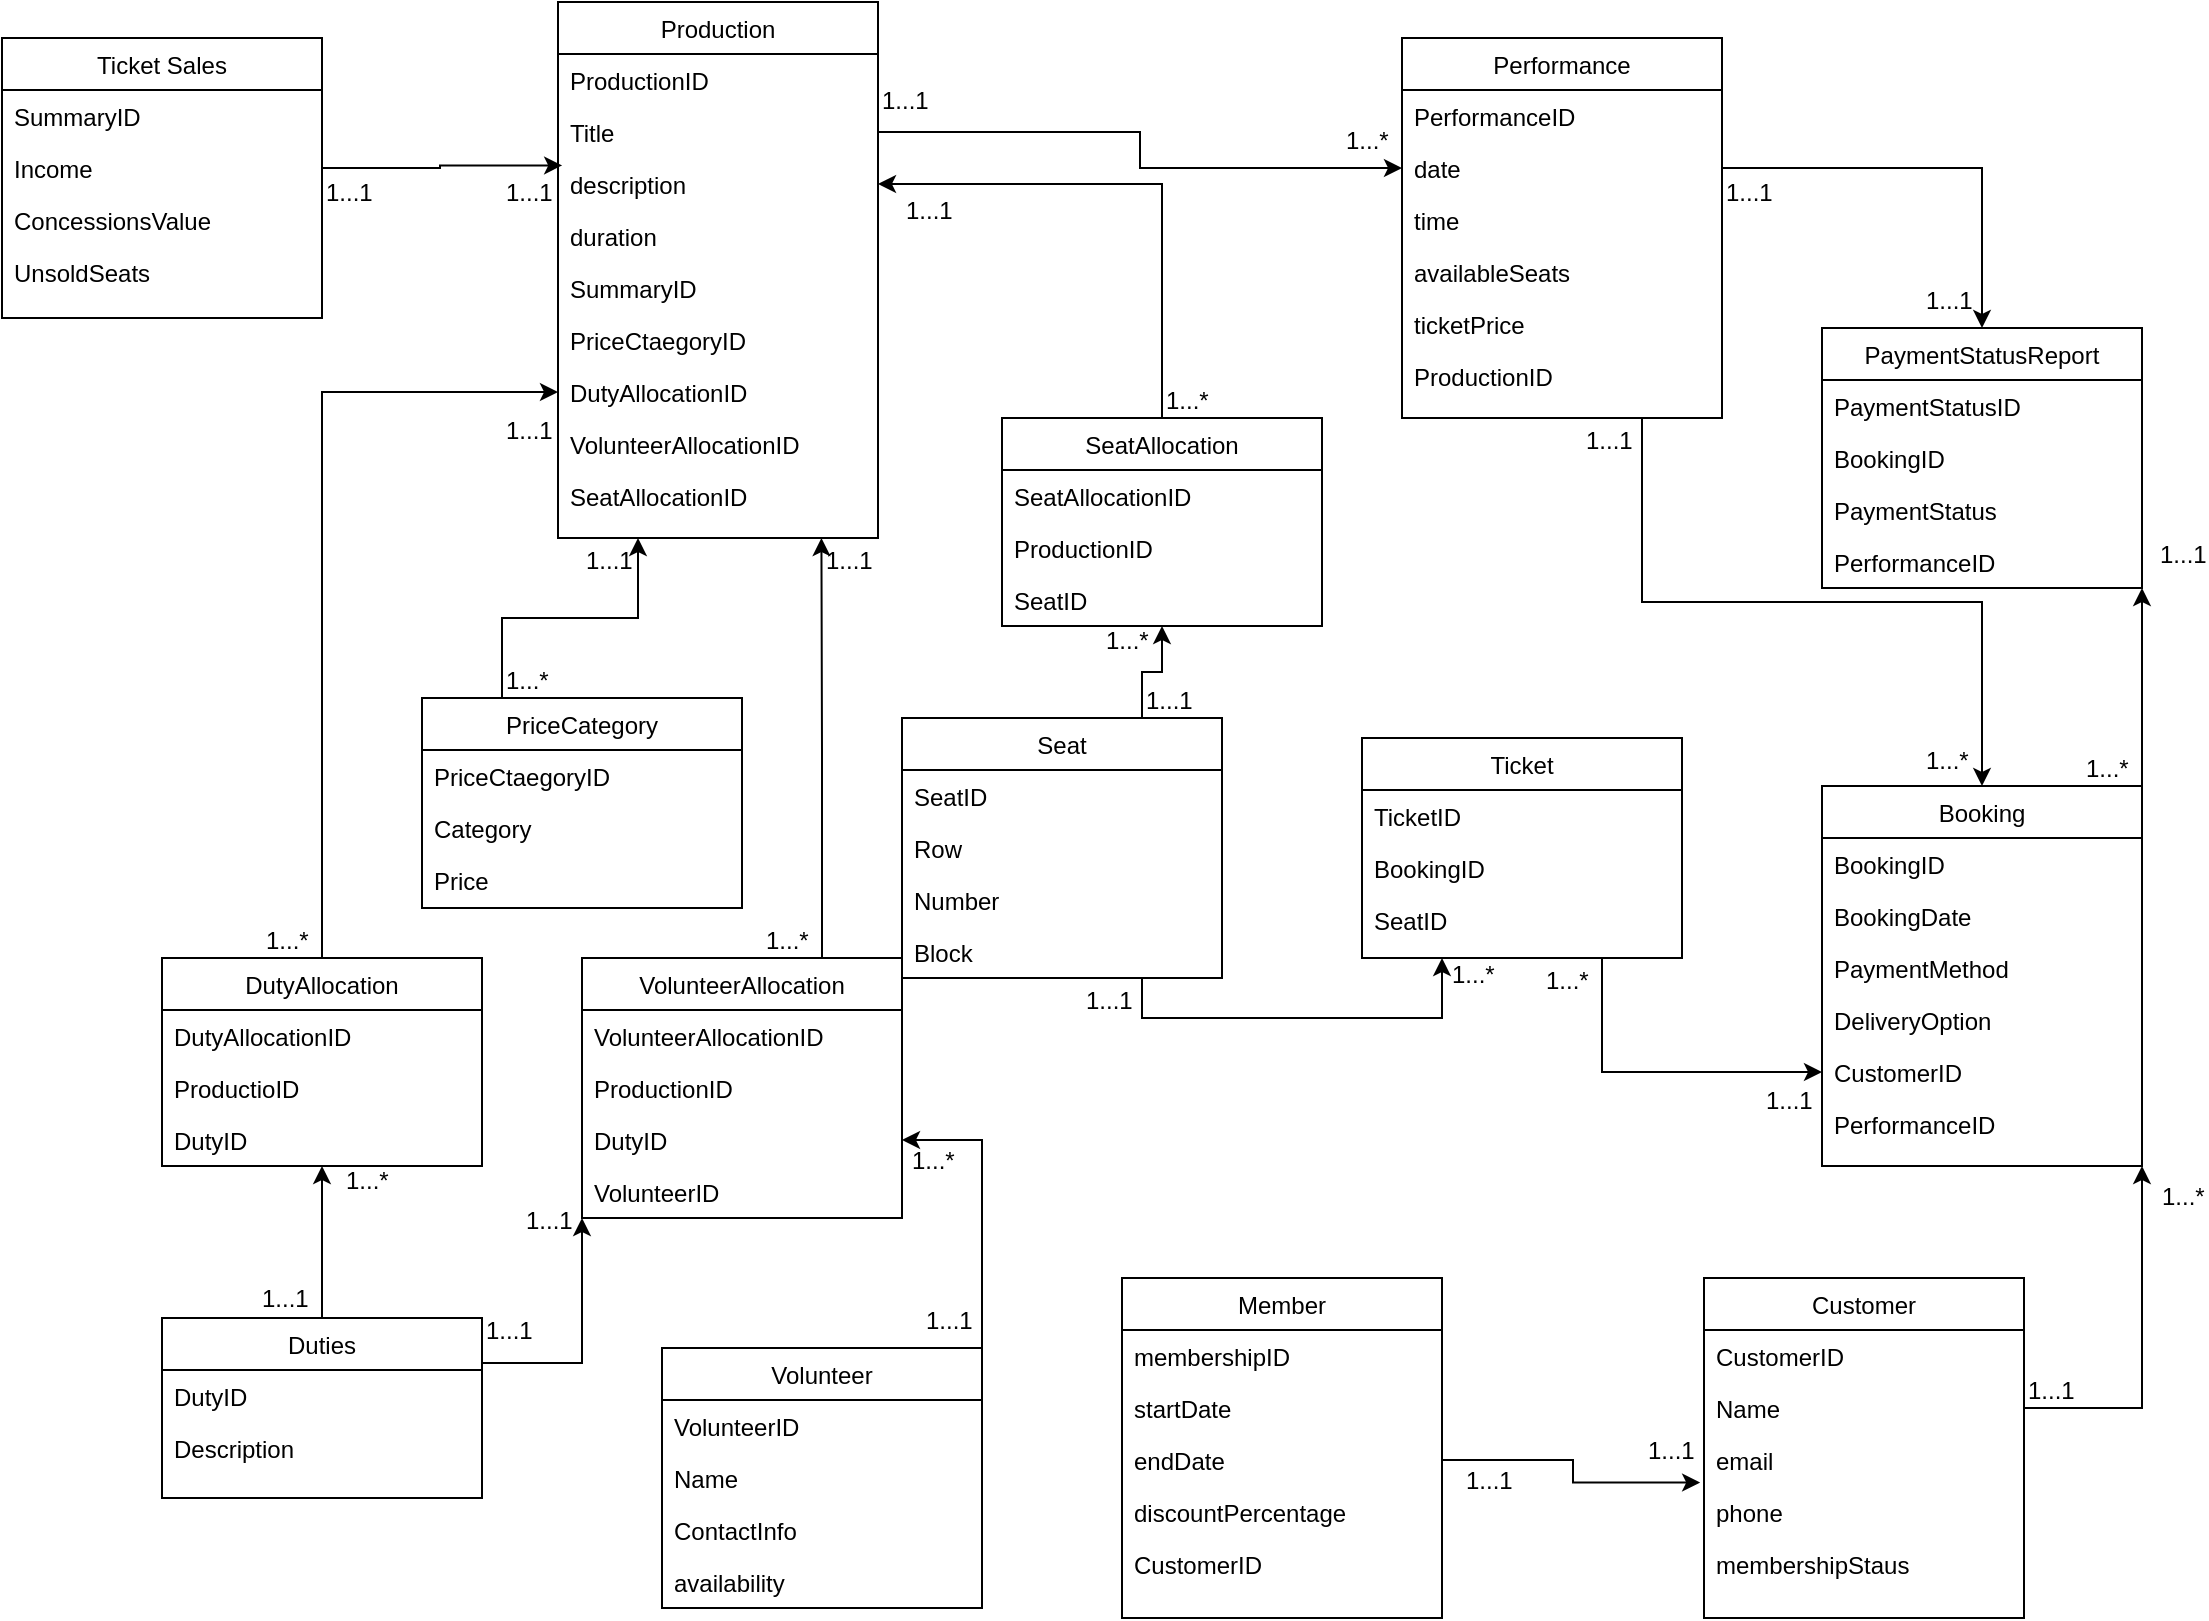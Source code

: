 <mxfile version="24.8.3">
  <diagram id="C5RBs43oDa-KdzZeNtuy" name="Page-1">
    <mxGraphModel dx="2003" dy="741" grid="1" gridSize="10" guides="1" tooltips="1" connect="1" arrows="1" fold="1" page="1" pageScale="1" pageWidth="827" pageHeight="1169" math="0" shadow="0">
      <root>
        <mxCell id="WIyWlLk6GJQsqaUBKTNV-0" />
        <mxCell id="WIyWlLk6GJQsqaUBKTNV-1" parent="WIyWlLk6GJQsqaUBKTNV-0" />
        <mxCell id="FNTynwL7D7JjEhf0KSwz-116" style="edgeStyle=orthogonalEdgeStyle;rounded=0;orthogonalLoop=1;jettySize=auto;html=1;exitX=0.75;exitY=0;exitDx=0;exitDy=0;entryX=0.5;entryY=1;entryDx=0;entryDy=0;" edge="1" parent="WIyWlLk6GJQsqaUBKTNV-1" source="znNQXt6oiHb2Llr82gNU-51" target="FNTynwL7D7JjEhf0KSwz-111">
          <mxGeometry relative="1" as="geometry" />
        </mxCell>
        <mxCell id="FNTynwL7D7JjEhf0KSwz-154" style="edgeStyle=orthogonalEdgeStyle;rounded=0;orthogonalLoop=1;jettySize=auto;html=1;exitX=0.75;exitY=1;exitDx=0;exitDy=0;entryX=0.25;entryY=1;entryDx=0;entryDy=0;" edge="1" parent="WIyWlLk6GJQsqaUBKTNV-1" source="znNQXt6oiHb2Llr82gNU-51" target="FNTynwL7D7JjEhf0KSwz-56">
          <mxGeometry relative="1" as="geometry" />
        </mxCell>
        <mxCell id="znNQXt6oiHb2Llr82gNU-51" value="Seat" style="swimlane;fontStyle=0;align=center;verticalAlign=top;childLayout=stackLayout;horizontal=1;startSize=26;horizontalStack=0;resizeParent=1;resizeLast=0;collapsible=1;marginBottom=0;rounded=0;shadow=0;strokeWidth=1;" parent="WIyWlLk6GJQsqaUBKTNV-1" vertex="1">
          <mxGeometry x="680" y="420" width="160" height="130" as="geometry">
            <mxRectangle x="130" y="380" width="160" height="26" as="alternateBounds" />
          </mxGeometry>
        </mxCell>
        <mxCell id="znNQXt6oiHb2Llr82gNU-52" value="SeatID" style="text;align=left;verticalAlign=top;spacingLeft=4;spacingRight=4;overflow=hidden;rotatable=0;points=[[0,0.5],[1,0.5]];portConstraint=eastwest;" parent="znNQXt6oiHb2Llr82gNU-51" vertex="1">
          <mxGeometry y="26" width="160" height="26" as="geometry" />
        </mxCell>
        <mxCell id="znNQXt6oiHb2Llr82gNU-53" value="Row" style="text;align=left;verticalAlign=top;spacingLeft=4;spacingRight=4;overflow=hidden;rotatable=0;points=[[0,0.5],[1,0.5]];portConstraint=eastwest;rounded=0;shadow=0;html=0;" parent="znNQXt6oiHb2Llr82gNU-51" vertex="1">
          <mxGeometry y="52" width="160" height="26" as="geometry" />
        </mxCell>
        <mxCell id="znNQXt6oiHb2Llr82gNU-54" value="Number" style="text;align=left;verticalAlign=top;spacingLeft=4;spacingRight=4;overflow=hidden;rotatable=0;points=[[0,0.5],[1,0.5]];portConstraint=eastwest;rounded=0;shadow=0;html=0;" parent="znNQXt6oiHb2Llr82gNU-51" vertex="1">
          <mxGeometry y="78" width="160" height="26" as="geometry" />
        </mxCell>
        <mxCell id="FNTynwL7D7JjEhf0KSwz-165" value="Block" style="text;align=left;verticalAlign=top;spacingLeft=4;spacingRight=4;overflow=hidden;rotatable=0;points=[[0,0.5],[1,0.5]];portConstraint=eastwest;rounded=0;shadow=0;html=0;" vertex="1" parent="znNQXt6oiHb2Llr82gNU-51">
          <mxGeometry y="104" width="160" height="26" as="geometry" />
        </mxCell>
        <mxCell id="FNTynwL7D7JjEhf0KSwz-127" style="edgeStyle=orthogonalEdgeStyle;rounded=0;orthogonalLoop=1;jettySize=auto;html=1;exitX=1;exitY=0;exitDx=0;exitDy=0;entryX=1;entryY=0.5;entryDx=0;entryDy=0;" edge="1" parent="WIyWlLk6GJQsqaUBKTNV-1" source="zkfFHV4jXpPFQw0GAbJ--6" target="FNTynwL7D7JjEhf0KSwz-31">
          <mxGeometry relative="1" as="geometry" />
        </mxCell>
        <mxCell id="zkfFHV4jXpPFQw0GAbJ--6" value="Volunteer" style="swimlane;fontStyle=0;align=center;verticalAlign=top;childLayout=stackLayout;horizontal=1;startSize=26;horizontalStack=0;resizeParent=1;resizeLast=0;collapsible=1;marginBottom=0;rounded=0;shadow=0;strokeWidth=1;" parent="WIyWlLk6GJQsqaUBKTNV-1" vertex="1">
          <mxGeometry x="560" y="735" width="160" height="130" as="geometry">
            <mxRectangle x="130" y="380" width="160" height="26" as="alternateBounds" />
          </mxGeometry>
        </mxCell>
        <mxCell id="zkfFHV4jXpPFQw0GAbJ--7" value="VolunteerID" style="text;align=left;verticalAlign=top;spacingLeft=4;spacingRight=4;overflow=hidden;rotatable=0;points=[[0,0.5],[1,0.5]];portConstraint=eastwest;" parent="zkfFHV4jXpPFQw0GAbJ--6" vertex="1">
          <mxGeometry y="26" width="160" height="26" as="geometry" />
        </mxCell>
        <mxCell id="zkfFHV4jXpPFQw0GAbJ--8" value="Name" style="text;align=left;verticalAlign=top;spacingLeft=4;spacingRight=4;overflow=hidden;rotatable=0;points=[[0,0.5],[1,0.5]];portConstraint=eastwest;rounded=0;shadow=0;html=0;" parent="zkfFHV4jXpPFQw0GAbJ--6" vertex="1">
          <mxGeometry y="52" width="160" height="26" as="geometry" />
        </mxCell>
        <mxCell id="znNQXt6oiHb2Llr82gNU-16" value="ContactInfo" style="text;align=left;verticalAlign=top;spacingLeft=4;spacingRight=4;overflow=hidden;rotatable=0;points=[[0,0.5],[1,0.5]];portConstraint=eastwest;rounded=0;shadow=0;html=0;" parent="zkfFHV4jXpPFQw0GAbJ--6" vertex="1">
          <mxGeometry y="78" width="160" height="26" as="geometry" />
        </mxCell>
        <mxCell id="znNQXt6oiHb2Llr82gNU-17" value="availability" style="text;align=left;verticalAlign=top;spacingLeft=4;spacingRight=4;overflow=hidden;rotatable=0;points=[[0,0.5],[1,0.5]];portConstraint=eastwest;rounded=0;shadow=0;html=0;" parent="zkfFHV4jXpPFQw0GAbJ--6" vertex="1">
          <mxGeometry y="104" width="160" height="26" as="geometry" />
        </mxCell>
        <mxCell id="FNTynwL7D7JjEhf0KSwz-151" style="edgeStyle=orthogonalEdgeStyle;rounded=0;orthogonalLoop=1;jettySize=auto;html=1;exitX=1;exitY=0;exitDx=0;exitDy=0;entryX=1;entryY=1;entryDx=0;entryDy=0;" edge="1" parent="WIyWlLk6GJQsqaUBKTNV-1" source="zkfFHV4jXpPFQw0GAbJ--13" target="FNTynwL7D7JjEhf0KSwz-131">
          <mxGeometry relative="1" as="geometry" />
        </mxCell>
        <mxCell id="zkfFHV4jXpPFQw0GAbJ--13" value="Booking" style="swimlane;fontStyle=0;align=center;verticalAlign=top;childLayout=stackLayout;horizontal=1;startSize=26;horizontalStack=0;resizeParent=1;resizeLast=0;collapsible=1;marginBottom=0;rounded=0;shadow=0;strokeWidth=1;" parent="WIyWlLk6GJQsqaUBKTNV-1" vertex="1">
          <mxGeometry x="1140" y="454" width="160" height="190" as="geometry">
            <mxRectangle x="340" y="380" width="170" height="26" as="alternateBounds" />
          </mxGeometry>
        </mxCell>
        <mxCell id="zkfFHV4jXpPFQw0GAbJ--14" value="BookingID" style="text;align=left;verticalAlign=top;spacingLeft=4;spacingRight=4;overflow=hidden;rotatable=0;points=[[0,0.5],[1,0.5]];portConstraint=eastwest;" parent="zkfFHV4jXpPFQw0GAbJ--13" vertex="1">
          <mxGeometry y="26" width="160" height="26" as="geometry" />
        </mxCell>
        <mxCell id="znNQXt6oiHb2Llr82gNU-12" value="BookingDate" style="text;align=left;verticalAlign=top;spacingLeft=4;spacingRight=4;overflow=hidden;rotatable=0;points=[[0,0.5],[1,0.5]];portConstraint=eastwest;" parent="zkfFHV4jXpPFQw0GAbJ--13" vertex="1">
          <mxGeometry y="52" width="160" height="26" as="geometry" />
        </mxCell>
        <mxCell id="znNQXt6oiHb2Llr82gNU-14" value="PaymentMethod" style="text;align=left;verticalAlign=top;spacingLeft=4;spacingRight=4;overflow=hidden;rotatable=0;points=[[0,0.5],[1,0.5]];portConstraint=eastwest;" parent="zkfFHV4jXpPFQw0GAbJ--13" vertex="1">
          <mxGeometry y="78" width="160" height="26" as="geometry" />
        </mxCell>
        <mxCell id="znNQXt6oiHb2Llr82gNU-15" value="DeliveryOption" style="text;align=left;verticalAlign=top;spacingLeft=4;spacingRight=4;overflow=hidden;rotatable=0;points=[[0,0.5],[1,0.5]];portConstraint=eastwest;" parent="zkfFHV4jXpPFQw0GAbJ--13" vertex="1">
          <mxGeometry y="104" width="160" height="26" as="geometry" />
        </mxCell>
        <mxCell id="FNTynwL7D7JjEhf0KSwz-19" value="CustomerID" style="text;align=left;verticalAlign=top;spacingLeft=4;spacingRight=4;overflow=hidden;rotatable=0;points=[[0,0.5],[1,0.5]];portConstraint=eastwest;" vertex="1" parent="zkfFHV4jXpPFQw0GAbJ--13">
          <mxGeometry y="130" width="160" height="26" as="geometry" />
        </mxCell>
        <mxCell id="FNTynwL7D7JjEhf0KSwz-22" value="PerformanceID" style="text;align=left;verticalAlign=top;spacingLeft=4;spacingRight=4;overflow=hidden;rotatable=0;points=[[0,0.5],[1,0.5]];portConstraint=eastwest;" vertex="1" parent="zkfFHV4jXpPFQw0GAbJ--13">
          <mxGeometry y="156" width="160" height="26" as="geometry" />
        </mxCell>
        <mxCell id="zkfFHV4jXpPFQw0GAbJ--17" value="Production" style="swimlane;fontStyle=0;align=center;verticalAlign=top;childLayout=stackLayout;horizontal=1;startSize=26;horizontalStack=0;resizeParent=1;resizeLast=0;collapsible=1;marginBottom=0;rounded=0;shadow=0;strokeWidth=1;" parent="WIyWlLk6GJQsqaUBKTNV-1" vertex="1">
          <mxGeometry x="508" y="62" width="160" height="268" as="geometry">
            <mxRectangle x="550" y="140" width="160" height="26" as="alternateBounds" />
          </mxGeometry>
        </mxCell>
        <mxCell id="zkfFHV4jXpPFQw0GAbJ--18" value="ProductionID" style="text;align=left;verticalAlign=top;spacingLeft=4;spacingRight=4;overflow=hidden;rotatable=0;points=[[0,0.5],[1,0.5]];portConstraint=eastwest;" parent="zkfFHV4jXpPFQw0GAbJ--17" vertex="1">
          <mxGeometry y="26" width="160" height="26" as="geometry" />
        </mxCell>
        <mxCell id="zkfFHV4jXpPFQw0GAbJ--19" value="Title" style="text;align=left;verticalAlign=top;spacingLeft=4;spacingRight=4;overflow=hidden;rotatable=0;points=[[0,0.5],[1,0.5]];portConstraint=eastwest;rounded=0;shadow=0;html=0;" parent="zkfFHV4jXpPFQw0GAbJ--17" vertex="1">
          <mxGeometry y="52" width="160" height="26" as="geometry" />
        </mxCell>
        <mxCell id="zkfFHV4jXpPFQw0GAbJ--21" value="description" style="text;align=left;verticalAlign=top;spacingLeft=4;spacingRight=4;overflow=hidden;rotatable=0;points=[[0,0.5],[1,0.5]];portConstraint=eastwest;rounded=0;shadow=0;html=0;" parent="zkfFHV4jXpPFQw0GAbJ--17" vertex="1">
          <mxGeometry y="78" width="160" height="26" as="geometry" />
        </mxCell>
        <mxCell id="zkfFHV4jXpPFQw0GAbJ--22" value="duration" style="text;align=left;verticalAlign=top;spacingLeft=4;spacingRight=4;overflow=hidden;rotatable=0;points=[[0,0.5],[1,0.5]];portConstraint=eastwest;rounded=0;shadow=0;html=0;" parent="zkfFHV4jXpPFQw0GAbJ--17" vertex="1">
          <mxGeometry y="104" width="160" height="26" as="geometry" />
        </mxCell>
        <mxCell id="FNTynwL7D7JjEhf0KSwz-24" value="SummaryID" style="text;align=left;verticalAlign=top;spacingLeft=4;spacingRight=4;overflow=hidden;rotatable=0;points=[[0,0.5],[1,0.5]];portConstraint=eastwest;rounded=0;shadow=0;html=0;" vertex="1" parent="zkfFHV4jXpPFQw0GAbJ--17">
          <mxGeometry y="130" width="160" height="26" as="geometry" />
        </mxCell>
        <mxCell id="FNTynwL7D7JjEhf0KSwz-86" value="PriceCtaegoryID" style="text;align=left;verticalAlign=top;spacingLeft=4;spacingRight=4;overflow=hidden;rotatable=0;points=[[0,0.5],[1,0.5]];portConstraint=eastwest;rounded=0;shadow=0;html=0;" vertex="1" parent="zkfFHV4jXpPFQw0GAbJ--17">
          <mxGeometry y="156" width="160" height="26" as="geometry" />
        </mxCell>
        <mxCell id="FNTynwL7D7JjEhf0KSwz-122" value="DutyAllocationID" style="text;align=left;verticalAlign=top;spacingLeft=4;spacingRight=4;overflow=hidden;rotatable=0;points=[[0,0.5],[1,0.5]];portConstraint=eastwest;rounded=0;shadow=0;html=0;" vertex="1" parent="zkfFHV4jXpPFQw0GAbJ--17">
          <mxGeometry y="182" width="160" height="26" as="geometry" />
        </mxCell>
        <mxCell id="FNTynwL7D7JjEhf0KSwz-130" value="VolunteerAllocationID" style="text;align=left;verticalAlign=top;spacingLeft=4;spacingRight=4;overflow=hidden;rotatable=0;points=[[0,0.5],[1,0.5]];portConstraint=eastwest;rounded=0;shadow=0;html=0;" vertex="1" parent="zkfFHV4jXpPFQw0GAbJ--17">
          <mxGeometry y="208" width="160" height="26" as="geometry" />
        </mxCell>
        <mxCell id="FNTynwL7D7JjEhf0KSwz-129" value="SeatAllocationID" style="text;align=left;verticalAlign=top;spacingLeft=4;spacingRight=4;overflow=hidden;rotatable=0;points=[[0,0.5],[1,0.5]];portConstraint=eastwest;rounded=0;shadow=0;html=0;" vertex="1" parent="zkfFHV4jXpPFQw0GAbJ--17">
          <mxGeometry y="234" width="160" height="26" as="geometry" />
        </mxCell>
        <mxCell id="FNTynwL7D7JjEhf0KSwz-91" style="edgeStyle=orthogonalEdgeStyle;rounded=0;orthogonalLoop=1;jettySize=auto;html=1;exitX=0.75;exitY=1;exitDx=0;exitDy=0;entryX=0.5;entryY=0;entryDx=0;entryDy=0;" edge="1" parent="WIyWlLk6GJQsqaUBKTNV-1" source="znNQXt6oiHb2Llr82gNU-1" target="zkfFHV4jXpPFQw0GAbJ--13">
          <mxGeometry relative="1" as="geometry" />
        </mxCell>
        <mxCell id="znNQXt6oiHb2Llr82gNU-1" value="Performance" style="swimlane;fontStyle=0;align=center;verticalAlign=top;childLayout=stackLayout;horizontal=1;startSize=26;horizontalStack=0;resizeParent=1;resizeLast=0;collapsible=1;marginBottom=0;rounded=0;shadow=0;strokeWidth=1;" parent="WIyWlLk6GJQsqaUBKTNV-1" vertex="1">
          <mxGeometry x="930" y="80" width="160" height="190" as="geometry">
            <mxRectangle x="550" y="140" width="160" height="26" as="alternateBounds" />
          </mxGeometry>
        </mxCell>
        <mxCell id="znNQXt6oiHb2Llr82gNU-2" value="PerformanceID" style="text;align=left;verticalAlign=top;spacingLeft=4;spacingRight=4;overflow=hidden;rotatable=0;points=[[0,0.5],[1,0.5]];portConstraint=eastwest;" parent="znNQXt6oiHb2Llr82gNU-1" vertex="1">
          <mxGeometry y="26" width="160" height="26" as="geometry" />
        </mxCell>
        <mxCell id="znNQXt6oiHb2Llr82gNU-3" value="date" style="text;align=left;verticalAlign=top;spacingLeft=4;spacingRight=4;overflow=hidden;rotatable=0;points=[[0,0.5],[1,0.5]];portConstraint=eastwest;rounded=0;shadow=0;html=0;" parent="znNQXt6oiHb2Llr82gNU-1" vertex="1">
          <mxGeometry y="52" width="160" height="26" as="geometry" />
        </mxCell>
        <mxCell id="znNQXt6oiHb2Llr82gNU-4" value="time" style="text;align=left;verticalAlign=top;spacingLeft=4;spacingRight=4;overflow=hidden;rotatable=0;points=[[0,0.5],[1,0.5]];portConstraint=eastwest;rounded=0;shadow=0;html=0;" parent="znNQXt6oiHb2Llr82gNU-1" vertex="1">
          <mxGeometry y="78" width="160" height="26" as="geometry" />
        </mxCell>
        <mxCell id="znNQXt6oiHb2Llr82gNU-5" value="availableSeats" style="text;align=left;verticalAlign=top;spacingLeft=4;spacingRight=4;overflow=hidden;rotatable=0;points=[[0,0.5],[1,0.5]];portConstraint=eastwest;rounded=0;shadow=0;html=0;" parent="znNQXt6oiHb2Llr82gNU-1" vertex="1">
          <mxGeometry y="104" width="160" height="26" as="geometry" />
        </mxCell>
        <mxCell id="znNQXt6oiHb2Llr82gNU-6" value="ticketPrice" style="text;align=left;verticalAlign=top;spacingLeft=4;spacingRight=4;overflow=hidden;rotatable=0;points=[[0,0.5],[1,0.5]];portConstraint=eastwest;rounded=0;shadow=0;html=0;" parent="znNQXt6oiHb2Llr82gNU-1" vertex="1">
          <mxGeometry y="130" width="160" height="26" as="geometry" />
        </mxCell>
        <mxCell id="FNTynwL7D7JjEhf0KSwz-23" value="ProductionID" style="text;align=left;verticalAlign=top;spacingLeft=4;spacingRight=4;overflow=hidden;rotatable=0;points=[[0,0.5],[1,0.5]];portConstraint=eastwest;rounded=0;shadow=0;html=0;" vertex="1" parent="znNQXt6oiHb2Llr82gNU-1">
          <mxGeometry y="156" width="160" height="26" as="geometry" />
        </mxCell>
        <mxCell id="znNQXt6oiHb2Llr82gNU-46" style="edgeStyle=orthogonalEdgeStyle;rounded=0;orthogonalLoop=1;jettySize=auto;html=1;exitX=1;exitY=0.5;exitDx=0;exitDy=0;entryX=0;entryY=0.5;entryDx=0;entryDy=0;" parent="WIyWlLk6GJQsqaUBKTNV-1" source="zkfFHV4jXpPFQw0GAbJ--19" target="znNQXt6oiHb2Llr82gNU-3" edge="1">
          <mxGeometry relative="1" as="geometry" />
        </mxCell>
        <mxCell id="znNQXt6oiHb2Llr82gNU-47" value="1...1" style="resizable=0;align=left;verticalAlign=bottom;labelBackgroundColor=none;fontSize=12;" parent="WIyWlLk6GJQsqaUBKTNV-1" connectable="0" vertex="1">
          <mxGeometry x="668.0" y="119.996" as="geometry" />
        </mxCell>
        <mxCell id="znNQXt6oiHb2Llr82gNU-48" value="1...*" style="resizable=0;align=left;verticalAlign=bottom;labelBackgroundColor=none;fontSize=12;" parent="WIyWlLk6GJQsqaUBKTNV-1" connectable="0" vertex="1">
          <mxGeometry x="900.0" y="139.996" as="geometry" />
        </mxCell>
        <mxCell id="znNQXt6oiHb2Llr82gNU-65" value="1...*" style="resizable=0;align=left;verticalAlign=bottom;labelBackgroundColor=none;fontSize=12;" parent="WIyWlLk6GJQsqaUBKTNV-1" connectable="0" vertex="1">
          <mxGeometry x="1190" y="449.999" as="geometry" />
        </mxCell>
        <mxCell id="znNQXt6oiHb2Llr82gNU-66" value="1...1" style="resizable=0;align=left;verticalAlign=bottom;labelBackgroundColor=none;fontSize=12;" parent="WIyWlLk6GJQsqaUBKTNV-1" connectable="0" vertex="1">
          <mxGeometry x="1020" y="289.999" as="geometry" />
        </mxCell>
        <mxCell id="FNTynwL7D7JjEhf0KSwz-107" style="edgeStyle=orthogonalEdgeStyle;rounded=0;orthogonalLoop=1;jettySize=auto;html=1;exitX=0.5;exitY=0;exitDx=0;exitDy=0;entryX=0.5;entryY=1;entryDx=0;entryDy=0;" edge="1" parent="WIyWlLk6GJQsqaUBKTNV-1" source="FNTynwL7D7JjEhf0KSwz-0" target="FNTynwL7D7JjEhf0KSwz-102">
          <mxGeometry relative="1" as="geometry" />
        </mxCell>
        <mxCell id="FNTynwL7D7JjEhf0KSwz-126" style="edgeStyle=orthogonalEdgeStyle;rounded=0;orthogonalLoop=1;jettySize=auto;html=1;exitX=1;exitY=0.25;exitDx=0;exitDy=0;entryX=0;entryY=1;entryDx=0;entryDy=0;" edge="1" parent="WIyWlLk6GJQsqaUBKTNV-1" source="FNTynwL7D7JjEhf0KSwz-0" target="FNTynwL7D7JjEhf0KSwz-26">
          <mxGeometry relative="1" as="geometry" />
        </mxCell>
        <mxCell id="FNTynwL7D7JjEhf0KSwz-0" value="Duties" style="swimlane;fontStyle=0;align=center;verticalAlign=top;childLayout=stackLayout;horizontal=1;startSize=26;horizontalStack=0;resizeParent=1;resizeLast=0;collapsible=1;marginBottom=0;rounded=0;shadow=0;strokeWidth=1;" vertex="1" parent="WIyWlLk6GJQsqaUBKTNV-1">
          <mxGeometry x="310" y="720" width="160" height="90" as="geometry">
            <mxRectangle x="130" y="380" width="160" height="26" as="alternateBounds" />
          </mxGeometry>
        </mxCell>
        <mxCell id="FNTynwL7D7JjEhf0KSwz-1" value="DutyID" style="text;align=left;verticalAlign=top;spacingLeft=4;spacingRight=4;overflow=hidden;rotatable=0;points=[[0,0.5],[1,0.5]];portConstraint=eastwest;" vertex="1" parent="FNTynwL7D7JjEhf0KSwz-0">
          <mxGeometry y="26" width="160" height="26" as="geometry" />
        </mxCell>
        <mxCell id="FNTynwL7D7JjEhf0KSwz-2" value="Description" style="text;align=left;verticalAlign=top;spacingLeft=4;spacingRight=4;overflow=hidden;rotatable=0;points=[[0,0.5],[1,0.5]];portConstraint=eastwest;rounded=0;shadow=0;html=0;" vertex="1" parent="FNTynwL7D7JjEhf0KSwz-0">
          <mxGeometry y="52" width="160" height="26" as="geometry" />
        </mxCell>
        <mxCell id="FNTynwL7D7JjEhf0KSwz-8" value="Ticket Sales" style="swimlane;fontStyle=0;align=center;verticalAlign=top;childLayout=stackLayout;horizontal=1;startSize=26;horizontalStack=0;resizeParent=1;resizeLast=0;collapsible=1;marginBottom=0;rounded=0;shadow=0;strokeWidth=1;" vertex="1" parent="WIyWlLk6GJQsqaUBKTNV-1">
          <mxGeometry x="230" y="80" width="160" height="140" as="geometry">
            <mxRectangle x="130" y="380" width="160" height="26" as="alternateBounds" />
          </mxGeometry>
        </mxCell>
        <mxCell id="FNTynwL7D7JjEhf0KSwz-9" value="SummaryID" style="text;align=left;verticalAlign=top;spacingLeft=4;spacingRight=4;overflow=hidden;rotatable=0;points=[[0,0.5],[1,0.5]];portConstraint=eastwest;" vertex="1" parent="FNTynwL7D7JjEhf0KSwz-8">
          <mxGeometry y="26" width="160" height="26" as="geometry" />
        </mxCell>
        <mxCell id="FNTynwL7D7JjEhf0KSwz-10" value="Income" style="text;align=left;verticalAlign=top;spacingLeft=4;spacingRight=4;overflow=hidden;rotatable=0;points=[[0,0.5],[1,0.5]];portConstraint=eastwest;rounded=0;shadow=0;html=0;" vertex="1" parent="FNTynwL7D7JjEhf0KSwz-8">
          <mxGeometry y="52" width="160" height="26" as="geometry" />
        </mxCell>
        <mxCell id="FNTynwL7D7JjEhf0KSwz-11" value="ConcessionsValue" style="text;align=left;verticalAlign=top;spacingLeft=4;spacingRight=4;overflow=hidden;rotatable=0;points=[[0,0.5],[1,0.5]];portConstraint=eastwest;rounded=0;shadow=0;html=0;" vertex="1" parent="FNTynwL7D7JjEhf0KSwz-8">
          <mxGeometry y="78" width="160" height="26" as="geometry" />
        </mxCell>
        <mxCell id="FNTynwL7D7JjEhf0KSwz-12" value="UnsoldSeats" style="text;align=left;verticalAlign=top;spacingLeft=4;spacingRight=4;overflow=hidden;rotatable=0;points=[[0,0.5],[1,0.5]];portConstraint=eastwest;rounded=0;shadow=0;html=0;" vertex="1" parent="FNTynwL7D7JjEhf0KSwz-8">
          <mxGeometry y="104" width="160" height="26" as="geometry" />
        </mxCell>
        <mxCell id="FNTynwL7D7JjEhf0KSwz-16" value="1...1" style="resizable=0;align=left;verticalAlign=bottom;labelBackgroundColor=none;fontSize=12;rotation=0;" connectable="0" vertex="1" parent="WIyWlLk6GJQsqaUBKTNV-1">
          <mxGeometry x="390" y="165.999" as="geometry" />
        </mxCell>
        <mxCell id="FNTynwL7D7JjEhf0KSwz-17" value="1...1" style="resizable=0;align=left;verticalAlign=bottom;labelBackgroundColor=none;fontSize=12;rotation=0;" connectable="0" vertex="1" parent="WIyWlLk6GJQsqaUBKTNV-1">
          <mxGeometry x="480" y="165.999" as="geometry" />
        </mxCell>
        <mxCell id="FNTynwL7D7JjEhf0KSwz-101" style="edgeStyle=orthogonalEdgeStyle;rounded=0;orthogonalLoop=1;jettySize=auto;html=1;exitX=0.75;exitY=0;exitDx=0;exitDy=0;" edge="1" parent="WIyWlLk6GJQsqaUBKTNV-1" source="FNTynwL7D7JjEhf0KSwz-26">
          <mxGeometry relative="1" as="geometry">
            <mxPoint x="639.714" y="330" as="targetPoint" />
          </mxGeometry>
        </mxCell>
        <mxCell id="FNTynwL7D7JjEhf0KSwz-26" value="VolunteerAllocation" style="swimlane;fontStyle=0;align=center;verticalAlign=top;childLayout=stackLayout;horizontal=1;startSize=26;horizontalStack=0;resizeParent=1;resizeLast=0;collapsible=1;marginBottom=0;rounded=0;shadow=0;strokeWidth=1;" vertex="1" parent="WIyWlLk6GJQsqaUBKTNV-1">
          <mxGeometry x="520" y="540" width="160" height="130" as="geometry">
            <mxRectangle x="130" y="380" width="160" height="26" as="alternateBounds" />
          </mxGeometry>
        </mxCell>
        <mxCell id="FNTynwL7D7JjEhf0KSwz-27" value="VolunteerAllocationID" style="text;align=left;verticalAlign=top;spacingLeft=4;spacingRight=4;overflow=hidden;rotatable=0;points=[[0,0.5],[1,0.5]];portConstraint=eastwest;" vertex="1" parent="FNTynwL7D7JjEhf0KSwz-26">
          <mxGeometry y="26" width="160" height="26" as="geometry" />
        </mxCell>
        <mxCell id="FNTynwL7D7JjEhf0KSwz-28" value="ProductionID" style="text;align=left;verticalAlign=top;spacingLeft=4;spacingRight=4;overflow=hidden;rotatable=0;points=[[0,0.5],[1,0.5]];portConstraint=eastwest;rounded=0;shadow=0;html=0;" vertex="1" parent="FNTynwL7D7JjEhf0KSwz-26">
          <mxGeometry y="52" width="160" height="26" as="geometry" />
        </mxCell>
        <mxCell id="FNTynwL7D7JjEhf0KSwz-31" value="DutyID" style="text;align=left;verticalAlign=top;spacingLeft=4;spacingRight=4;overflow=hidden;rotatable=0;points=[[0,0.5],[1,0.5]];portConstraint=eastwest;rounded=0;shadow=0;html=0;" vertex="1" parent="FNTynwL7D7JjEhf0KSwz-26">
          <mxGeometry y="78" width="160" height="26" as="geometry" />
        </mxCell>
        <mxCell id="FNTynwL7D7JjEhf0KSwz-128" value="VolunteerID" style="text;align=left;verticalAlign=top;spacingLeft=4;spacingRight=4;overflow=hidden;rotatable=0;points=[[0,0.5],[1,0.5]];portConstraint=eastwest;rounded=0;shadow=0;html=0;" vertex="1" parent="FNTynwL7D7JjEhf0KSwz-26">
          <mxGeometry y="104" width="160" height="26" as="geometry" />
        </mxCell>
        <mxCell id="FNTynwL7D7JjEhf0KSwz-35" value="1...*" style="resizable=0;align=left;verticalAlign=bottom;labelBackgroundColor=none;fontSize=12;" connectable="0" vertex="1" parent="WIyWlLk6GJQsqaUBKTNV-1">
          <mxGeometry x="610.0" y="539.996" as="geometry" />
        </mxCell>
        <mxCell id="FNTynwL7D7JjEhf0KSwz-36" value="1...1" style="resizable=0;align=left;verticalAlign=bottom;labelBackgroundColor=none;fontSize=12;" connectable="0" vertex="1" parent="WIyWlLk6GJQsqaUBKTNV-1">
          <mxGeometry x="640" y="349.999" as="geometry" />
        </mxCell>
        <mxCell id="FNTynwL7D7JjEhf0KSwz-37" value="1...*" style="resizable=0;align=left;verticalAlign=bottom;labelBackgroundColor=none;fontSize=12;" connectable="0" vertex="1" parent="WIyWlLk6GJQsqaUBKTNV-1">
          <mxGeometry x="660.0" y="519.996" as="geometry">
            <mxPoint x="23" y="130" as="offset" />
          </mxGeometry>
        </mxCell>
        <mxCell id="FNTynwL7D7JjEhf0KSwz-38" value="1...1" style="resizable=0;align=left;verticalAlign=bottom;labelBackgroundColor=none;fontSize=12;" connectable="0" vertex="1" parent="WIyWlLk6GJQsqaUBKTNV-1">
          <mxGeometry x="690" y="729.999" as="geometry" />
        </mxCell>
        <mxCell id="FNTynwL7D7JjEhf0KSwz-39" value="1...1" style="resizable=0;align=left;verticalAlign=bottom;labelBackgroundColor=none;fontSize=12;" connectable="0" vertex="1" parent="WIyWlLk6GJQsqaUBKTNV-1">
          <mxGeometry x="490" y="679.999" as="geometry" />
        </mxCell>
        <mxCell id="FNTynwL7D7JjEhf0KSwz-40" value="1...1" style="resizable=0;align=left;verticalAlign=bottom;labelBackgroundColor=none;fontSize=12;" connectable="0" vertex="1" parent="WIyWlLk6GJQsqaUBKTNV-1">
          <mxGeometry x="470" y="734.999" as="geometry" />
        </mxCell>
        <mxCell id="FNTynwL7D7JjEhf0KSwz-43" value="Member" style="swimlane;fontStyle=0;align=center;verticalAlign=top;childLayout=stackLayout;horizontal=1;startSize=26;horizontalStack=0;resizeParent=1;resizeLast=0;collapsible=1;marginBottom=0;rounded=0;shadow=0;strokeWidth=1;" vertex="1" parent="WIyWlLk6GJQsqaUBKTNV-1">
          <mxGeometry x="790" y="700" width="160" height="170" as="geometry">
            <mxRectangle x="130" y="380" width="160" height="26" as="alternateBounds" />
          </mxGeometry>
        </mxCell>
        <mxCell id="FNTynwL7D7JjEhf0KSwz-44" value="membershipID" style="text;align=left;verticalAlign=top;spacingLeft=4;spacingRight=4;overflow=hidden;rotatable=0;points=[[0,0.5],[1,0.5]];portConstraint=eastwest;" vertex="1" parent="FNTynwL7D7JjEhf0KSwz-43">
          <mxGeometry y="26" width="160" height="26" as="geometry" />
        </mxCell>
        <mxCell id="FNTynwL7D7JjEhf0KSwz-45" value="startDate" style="text;align=left;verticalAlign=top;spacingLeft=4;spacingRight=4;overflow=hidden;rotatable=0;points=[[0,0.5],[1,0.5]];portConstraint=eastwest;rounded=0;shadow=0;html=0;" vertex="1" parent="FNTynwL7D7JjEhf0KSwz-43">
          <mxGeometry y="52" width="160" height="26" as="geometry" />
        </mxCell>
        <mxCell id="FNTynwL7D7JjEhf0KSwz-46" value="endDate" style="text;align=left;verticalAlign=top;spacingLeft=4;spacingRight=4;overflow=hidden;rotatable=0;points=[[0,0.5],[1,0.5]];portConstraint=eastwest;rounded=0;shadow=0;html=0;" vertex="1" parent="FNTynwL7D7JjEhf0KSwz-43">
          <mxGeometry y="78" width="160" height="26" as="geometry" />
        </mxCell>
        <mxCell id="FNTynwL7D7JjEhf0KSwz-47" value="discountPercentage" style="text;align=left;verticalAlign=top;spacingLeft=4;spacingRight=4;overflow=hidden;rotatable=0;points=[[0,0.5],[1,0.5]];portConstraint=eastwest;rounded=0;shadow=0;html=0;" vertex="1" parent="FNTynwL7D7JjEhf0KSwz-43">
          <mxGeometry y="104" width="160" height="26" as="geometry" />
        </mxCell>
        <mxCell id="FNTynwL7D7JjEhf0KSwz-48" value="CustomerID" style="text;align=left;verticalAlign=top;spacingLeft=4;spacingRight=4;overflow=hidden;rotatable=0;points=[[0,0.5],[1,0.5]];portConstraint=eastwest;rounded=0;shadow=0;html=0;" vertex="1" parent="FNTynwL7D7JjEhf0KSwz-43">
          <mxGeometry y="130" width="160" height="26" as="geometry" />
        </mxCell>
        <mxCell id="FNTynwL7D7JjEhf0KSwz-49" value="Customer" style="swimlane;fontStyle=0;align=center;verticalAlign=top;childLayout=stackLayout;horizontal=1;startSize=26;horizontalStack=0;resizeParent=1;resizeLast=0;collapsible=1;marginBottom=0;rounded=0;shadow=0;strokeWidth=1;" vertex="1" parent="WIyWlLk6GJQsqaUBKTNV-1">
          <mxGeometry x="1081" y="700" width="160" height="170" as="geometry">
            <mxRectangle x="130" y="380" width="160" height="26" as="alternateBounds" />
          </mxGeometry>
        </mxCell>
        <mxCell id="FNTynwL7D7JjEhf0KSwz-50" value="CustomerID" style="text;align=left;verticalAlign=top;spacingLeft=4;spacingRight=4;overflow=hidden;rotatable=0;points=[[0,0.5],[1,0.5]];portConstraint=eastwest;" vertex="1" parent="FNTynwL7D7JjEhf0KSwz-49">
          <mxGeometry y="26" width="160" height="26" as="geometry" />
        </mxCell>
        <mxCell id="FNTynwL7D7JjEhf0KSwz-51" value="Name" style="text;align=left;verticalAlign=top;spacingLeft=4;spacingRight=4;overflow=hidden;rotatable=0;points=[[0,0.5],[1,0.5]];portConstraint=eastwest;rounded=0;shadow=0;html=0;" vertex="1" parent="FNTynwL7D7JjEhf0KSwz-49">
          <mxGeometry y="52" width="160" height="26" as="geometry" />
        </mxCell>
        <mxCell id="FNTynwL7D7JjEhf0KSwz-52" value="email" style="text;align=left;verticalAlign=top;spacingLeft=4;spacingRight=4;overflow=hidden;rotatable=0;points=[[0,0.5],[1,0.5]];portConstraint=eastwest;rounded=0;shadow=0;html=0;" vertex="1" parent="FNTynwL7D7JjEhf0KSwz-49">
          <mxGeometry y="78" width="160" height="26" as="geometry" />
        </mxCell>
        <mxCell id="FNTynwL7D7JjEhf0KSwz-53" value="phone" style="text;align=left;verticalAlign=top;spacingLeft=4;spacingRight=4;overflow=hidden;rotatable=0;points=[[0,0.5],[1,0.5]];portConstraint=eastwest;rounded=0;shadow=0;html=0;" vertex="1" parent="FNTynwL7D7JjEhf0KSwz-49">
          <mxGeometry y="104" width="160" height="26" as="geometry" />
        </mxCell>
        <mxCell id="FNTynwL7D7JjEhf0KSwz-54" value="membershipStaus" style="text;align=left;verticalAlign=top;spacingLeft=4;spacingRight=4;overflow=hidden;rotatable=0;points=[[0,0.5],[1,0.5]];portConstraint=eastwest;rounded=0;shadow=0;html=0;" vertex="1" parent="FNTynwL7D7JjEhf0KSwz-49">
          <mxGeometry y="130" width="160" height="26" as="geometry" />
        </mxCell>
        <mxCell id="FNTynwL7D7JjEhf0KSwz-155" style="edgeStyle=orthogonalEdgeStyle;rounded=0;orthogonalLoop=1;jettySize=auto;html=1;exitX=0.75;exitY=1;exitDx=0;exitDy=0;entryX=0;entryY=0.5;entryDx=0;entryDy=0;" edge="1" parent="WIyWlLk6GJQsqaUBKTNV-1" source="FNTynwL7D7JjEhf0KSwz-56" target="FNTynwL7D7JjEhf0KSwz-19">
          <mxGeometry relative="1" as="geometry" />
        </mxCell>
        <mxCell id="FNTynwL7D7JjEhf0KSwz-56" value="Ticket" style="swimlane;fontStyle=0;align=center;verticalAlign=top;childLayout=stackLayout;horizontal=1;startSize=26;horizontalStack=0;resizeParent=1;resizeLast=0;collapsible=1;marginBottom=0;rounded=0;shadow=0;strokeWidth=1;" vertex="1" parent="WIyWlLk6GJQsqaUBKTNV-1">
          <mxGeometry x="910" y="430" width="160" height="110" as="geometry">
            <mxRectangle x="130" y="380" width="160" height="26" as="alternateBounds" />
          </mxGeometry>
        </mxCell>
        <mxCell id="FNTynwL7D7JjEhf0KSwz-57" value="TicketID" style="text;align=left;verticalAlign=top;spacingLeft=4;spacingRight=4;overflow=hidden;rotatable=0;points=[[0,0.5],[1,0.5]];portConstraint=eastwest;" vertex="1" parent="FNTynwL7D7JjEhf0KSwz-56">
          <mxGeometry y="26" width="160" height="26" as="geometry" />
        </mxCell>
        <mxCell id="FNTynwL7D7JjEhf0KSwz-58" value="BookingID" style="text;align=left;verticalAlign=top;spacingLeft=4;spacingRight=4;overflow=hidden;rotatable=0;points=[[0,0.5],[1,0.5]];portConstraint=eastwest;rounded=0;shadow=0;html=0;" vertex="1" parent="FNTynwL7D7JjEhf0KSwz-56">
          <mxGeometry y="52" width="160" height="26" as="geometry" />
        </mxCell>
        <mxCell id="FNTynwL7D7JjEhf0KSwz-59" value="SeatID" style="text;align=left;verticalAlign=top;spacingLeft=4;spacingRight=4;overflow=hidden;rotatable=0;points=[[0,0.5],[1,0.5]];portConstraint=eastwest;rounded=0;shadow=0;html=0;" vertex="1" parent="FNTynwL7D7JjEhf0KSwz-56">
          <mxGeometry y="78" width="160" height="26" as="geometry" />
        </mxCell>
        <mxCell id="FNTynwL7D7JjEhf0KSwz-67" value="1...1" style="resizable=0;align=left;verticalAlign=bottom;labelBackgroundColor=none;fontSize=12;" connectable="0" vertex="1" parent="WIyWlLk6GJQsqaUBKTNV-1">
          <mxGeometry x="1241" y="764.999" as="geometry" />
        </mxCell>
        <mxCell id="FNTynwL7D7JjEhf0KSwz-74" value="1...*" style="resizable=0;align=left;verticalAlign=bottom;labelBackgroundColor=none;fontSize=12;rotation=0;" connectable="0" vertex="1" parent="WIyWlLk6GJQsqaUBKTNV-1">
          <mxGeometry x="480" y="409.999" as="geometry" />
        </mxCell>
        <mxCell id="FNTynwL7D7JjEhf0KSwz-75" value="1...1" style="resizable=0;align=left;verticalAlign=bottom;labelBackgroundColor=none;fontSize=12;" connectable="0" vertex="1" parent="WIyWlLk6GJQsqaUBKTNV-1">
          <mxGeometry x="520" y="349.999" as="geometry" />
        </mxCell>
        <mxCell id="FNTynwL7D7JjEhf0KSwz-162" style="edgeStyle=orthogonalEdgeStyle;rounded=0;orthogonalLoop=1;jettySize=auto;html=1;exitX=0.25;exitY=0;exitDx=0;exitDy=0;entryX=0.25;entryY=1;entryDx=0;entryDy=0;" edge="1" parent="WIyWlLk6GJQsqaUBKTNV-1" source="FNTynwL7D7JjEhf0KSwz-79" target="zkfFHV4jXpPFQw0GAbJ--17">
          <mxGeometry relative="1" as="geometry" />
        </mxCell>
        <mxCell id="FNTynwL7D7JjEhf0KSwz-79" value="PriceCategory" style="swimlane;fontStyle=0;align=center;verticalAlign=top;childLayout=stackLayout;horizontal=1;startSize=26;horizontalStack=0;resizeParent=1;resizeLast=0;collapsible=1;marginBottom=0;rounded=0;shadow=0;strokeWidth=1;" vertex="1" parent="WIyWlLk6GJQsqaUBKTNV-1">
          <mxGeometry x="440" y="410" width="160" height="105" as="geometry">
            <mxRectangle x="130" y="380" width="160" height="26" as="alternateBounds" />
          </mxGeometry>
        </mxCell>
        <mxCell id="FNTynwL7D7JjEhf0KSwz-80" value="PriceCtaegoryID" style="text;align=left;verticalAlign=top;spacingLeft=4;spacingRight=4;overflow=hidden;rotatable=0;points=[[0,0.5],[1,0.5]];portConstraint=eastwest;" vertex="1" parent="FNTynwL7D7JjEhf0KSwz-79">
          <mxGeometry y="26" width="160" height="26" as="geometry" />
        </mxCell>
        <mxCell id="FNTynwL7D7JjEhf0KSwz-81" value="Category" style="text;align=left;verticalAlign=top;spacingLeft=4;spacingRight=4;overflow=hidden;rotatable=0;points=[[0,0.5],[1,0.5]];portConstraint=eastwest;rounded=0;shadow=0;html=0;" vertex="1" parent="FNTynwL7D7JjEhf0KSwz-79">
          <mxGeometry y="52" width="160" height="26" as="geometry" />
        </mxCell>
        <mxCell id="FNTynwL7D7JjEhf0KSwz-82" value="Price" style="text;align=left;verticalAlign=top;spacingLeft=4;spacingRight=4;overflow=hidden;rotatable=0;points=[[0,0.5],[1,0.5]];portConstraint=eastwest;rounded=0;shadow=0;html=0;" vertex="1" parent="FNTynwL7D7JjEhf0KSwz-79">
          <mxGeometry y="78" width="160" height="26" as="geometry" />
        </mxCell>
        <mxCell id="FNTynwL7D7JjEhf0KSwz-97" value="1...*" style="resizable=0;align=left;verticalAlign=bottom;labelBackgroundColor=none;fontSize=12;" connectable="0" vertex="1" parent="WIyWlLk6GJQsqaUBKTNV-1">
          <mxGeometry x="810" y="269.999" as="geometry" />
        </mxCell>
        <mxCell id="FNTynwL7D7JjEhf0KSwz-98" value="1...*" style="resizable=0;align=left;verticalAlign=bottom;labelBackgroundColor=none;fontSize=12;" connectable="0" vertex="1" parent="WIyWlLk6GJQsqaUBKTNV-1">
          <mxGeometry x="780" y="389.999" as="geometry" />
        </mxCell>
        <mxCell id="FNTynwL7D7JjEhf0KSwz-123" style="edgeStyle=orthogonalEdgeStyle;rounded=0;orthogonalLoop=1;jettySize=auto;html=1;exitX=0.5;exitY=0;exitDx=0;exitDy=0;entryX=0;entryY=0.5;entryDx=0;entryDy=0;" edge="1" parent="WIyWlLk6GJQsqaUBKTNV-1" source="FNTynwL7D7JjEhf0KSwz-102" target="FNTynwL7D7JjEhf0KSwz-122">
          <mxGeometry relative="1" as="geometry" />
        </mxCell>
        <mxCell id="FNTynwL7D7JjEhf0KSwz-102" value="DutyAllocation" style="swimlane;fontStyle=0;align=center;verticalAlign=top;childLayout=stackLayout;horizontal=1;startSize=26;horizontalStack=0;resizeParent=1;resizeLast=0;collapsible=1;marginBottom=0;rounded=0;shadow=0;strokeWidth=1;" vertex="1" parent="WIyWlLk6GJQsqaUBKTNV-1">
          <mxGeometry x="310" y="540" width="160" height="104" as="geometry">
            <mxRectangle x="130" y="380" width="160" height="26" as="alternateBounds" />
          </mxGeometry>
        </mxCell>
        <mxCell id="FNTynwL7D7JjEhf0KSwz-103" value="DutyAllocationID" style="text;align=left;verticalAlign=top;spacingLeft=4;spacingRight=4;overflow=hidden;rotatable=0;points=[[0,0.5],[1,0.5]];portConstraint=eastwest;" vertex="1" parent="FNTynwL7D7JjEhf0KSwz-102">
          <mxGeometry y="26" width="160" height="26" as="geometry" />
        </mxCell>
        <mxCell id="FNTynwL7D7JjEhf0KSwz-104" value="ProductioID" style="text;align=left;verticalAlign=top;spacingLeft=4;spacingRight=4;overflow=hidden;rotatable=0;points=[[0,0.5],[1,0.5]];portConstraint=eastwest;rounded=0;shadow=0;html=0;" vertex="1" parent="FNTynwL7D7JjEhf0KSwz-102">
          <mxGeometry y="52" width="160" height="26" as="geometry" />
        </mxCell>
        <mxCell id="FNTynwL7D7JjEhf0KSwz-121" value="DutyID" style="text;align=left;verticalAlign=top;spacingLeft=4;spacingRight=4;overflow=hidden;rotatable=0;points=[[0,0.5],[1,0.5]];portConstraint=eastwest;rounded=0;shadow=0;html=0;" vertex="1" parent="FNTynwL7D7JjEhf0KSwz-102">
          <mxGeometry y="78" width="160" height="26" as="geometry" />
        </mxCell>
        <mxCell id="FNTynwL7D7JjEhf0KSwz-115" style="edgeStyle=orthogonalEdgeStyle;rounded=0;orthogonalLoop=1;jettySize=auto;html=1;exitX=0.5;exitY=0;exitDx=0;exitDy=0;entryX=1;entryY=0.5;entryDx=0;entryDy=0;" edge="1" parent="WIyWlLk6GJQsqaUBKTNV-1" source="FNTynwL7D7JjEhf0KSwz-111" target="zkfFHV4jXpPFQw0GAbJ--21">
          <mxGeometry relative="1" as="geometry" />
        </mxCell>
        <mxCell id="FNTynwL7D7JjEhf0KSwz-111" value="SeatAllocation" style="swimlane;fontStyle=0;align=center;verticalAlign=top;childLayout=stackLayout;horizontal=1;startSize=26;horizontalStack=0;resizeParent=1;resizeLast=0;collapsible=1;marginBottom=0;rounded=0;shadow=0;strokeWidth=1;" vertex="1" parent="WIyWlLk6GJQsqaUBKTNV-1">
          <mxGeometry x="730" y="270" width="160" height="104" as="geometry">
            <mxRectangle x="130" y="380" width="160" height="26" as="alternateBounds" />
          </mxGeometry>
        </mxCell>
        <mxCell id="FNTynwL7D7JjEhf0KSwz-112" value="SeatAllocationID" style="text;align=left;verticalAlign=top;spacingLeft=4;spacingRight=4;overflow=hidden;rotatable=0;points=[[0,0.5],[1,0.5]];portConstraint=eastwest;" vertex="1" parent="FNTynwL7D7JjEhf0KSwz-111">
          <mxGeometry y="26" width="160" height="26" as="geometry" />
        </mxCell>
        <mxCell id="FNTynwL7D7JjEhf0KSwz-113" value="ProductionID" style="text;align=left;verticalAlign=top;spacingLeft=4;spacingRight=4;overflow=hidden;rotatable=0;points=[[0,0.5],[1,0.5]];portConstraint=eastwest;rounded=0;shadow=0;html=0;" vertex="1" parent="FNTynwL7D7JjEhf0KSwz-111">
          <mxGeometry y="52" width="160" height="26" as="geometry" />
        </mxCell>
        <mxCell id="FNTynwL7D7JjEhf0KSwz-118" value="SeatID" style="text;align=left;verticalAlign=top;spacingLeft=4;spacingRight=4;overflow=hidden;rotatable=0;points=[[0,0.5],[1,0.5]];portConstraint=eastwest;" vertex="1" parent="FNTynwL7D7JjEhf0KSwz-111">
          <mxGeometry y="78" width="160" height="26" as="geometry" />
        </mxCell>
        <mxCell id="FNTynwL7D7JjEhf0KSwz-119" value="1...1" style="resizable=0;align=left;verticalAlign=bottom;labelBackgroundColor=none;fontSize=12;" connectable="0" vertex="1" parent="WIyWlLk6GJQsqaUBKTNV-1">
          <mxGeometry x="680.0" y="174.996" as="geometry" />
        </mxCell>
        <mxCell id="FNTynwL7D7JjEhf0KSwz-120" value="1...1" style="resizable=0;align=left;verticalAlign=bottom;labelBackgroundColor=none;fontSize=12;" connectable="0" vertex="1" parent="WIyWlLk6GJQsqaUBKTNV-1">
          <mxGeometry x="800.0" y="419.996" as="geometry" />
        </mxCell>
        <mxCell id="FNTynwL7D7JjEhf0KSwz-124" style="edgeStyle=orthogonalEdgeStyle;rounded=0;orthogonalLoop=1;jettySize=auto;html=1;exitX=1;exitY=0.5;exitDx=0;exitDy=0;entryX=0.013;entryY=0.143;entryDx=0;entryDy=0;entryPerimeter=0;" edge="1" parent="WIyWlLk6GJQsqaUBKTNV-1" source="FNTynwL7D7JjEhf0KSwz-10" target="zkfFHV4jXpPFQw0GAbJ--21">
          <mxGeometry relative="1" as="geometry" />
        </mxCell>
        <mxCell id="FNTynwL7D7JjEhf0KSwz-131" value="PaymentStatusReport" style="swimlane;fontStyle=0;align=center;verticalAlign=top;childLayout=stackLayout;horizontal=1;startSize=26;horizontalStack=0;resizeParent=1;resizeLast=0;collapsible=1;marginBottom=0;rounded=0;shadow=0;strokeWidth=1;" vertex="1" parent="WIyWlLk6GJQsqaUBKTNV-1">
          <mxGeometry x="1140" y="225" width="160" height="130" as="geometry">
            <mxRectangle x="130" y="380" width="160" height="26" as="alternateBounds" />
          </mxGeometry>
        </mxCell>
        <mxCell id="FNTynwL7D7JjEhf0KSwz-132" value="PaymentStatusID" style="text;align=left;verticalAlign=top;spacingLeft=4;spacingRight=4;overflow=hidden;rotatable=0;points=[[0,0.5],[1,0.5]];portConstraint=eastwest;" vertex="1" parent="FNTynwL7D7JjEhf0KSwz-131">
          <mxGeometry y="26" width="160" height="26" as="geometry" />
        </mxCell>
        <mxCell id="FNTynwL7D7JjEhf0KSwz-133" value="BookingID" style="text;align=left;verticalAlign=top;spacingLeft=4;spacingRight=4;overflow=hidden;rotatable=0;points=[[0,0.5],[1,0.5]];portConstraint=eastwest;rounded=0;shadow=0;html=0;" vertex="1" parent="FNTynwL7D7JjEhf0KSwz-131">
          <mxGeometry y="52" width="160" height="26" as="geometry" />
        </mxCell>
        <mxCell id="FNTynwL7D7JjEhf0KSwz-135" value="PaymentStatus" style="text;align=left;verticalAlign=top;spacingLeft=4;spacingRight=4;overflow=hidden;rotatable=0;points=[[0,0.5],[1,0.5]];portConstraint=eastwest;rounded=0;shadow=0;html=0;" vertex="1" parent="FNTynwL7D7JjEhf0KSwz-131">
          <mxGeometry y="78" width="160" height="26" as="geometry" />
        </mxCell>
        <mxCell id="FNTynwL7D7JjEhf0KSwz-160" value="PerformanceID" style="text;align=left;verticalAlign=top;spacingLeft=4;spacingRight=4;overflow=hidden;rotatable=0;points=[[0,0.5],[1,0.5]];portConstraint=eastwest;rounded=0;shadow=0;html=0;" vertex="1" parent="FNTynwL7D7JjEhf0KSwz-131">
          <mxGeometry y="104" width="160" height="26" as="geometry" />
        </mxCell>
        <mxCell id="FNTynwL7D7JjEhf0KSwz-137" style="edgeStyle=orthogonalEdgeStyle;rounded=0;orthogonalLoop=1;jettySize=auto;html=1;exitX=1;exitY=0.5;exitDx=0;exitDy=0;" edge="1" parent="WIyWlLk6GJQsqaUBKTNV-1" source="znNQXt6oiHb2Llr82gNU-3" target="FNTynwL7D7JjEhf0KSwz-131">
          <mxGeometry relative="1" as="geometry" />
        </mxCell>
        <mxCell id="FNTynwL7D7JjEhf0KSwz-139" style="edgeStyle=orthogonalEdgeStyle;rounded=0;orthogonalLoop=1;jettySize=auto;html=1;exitX=1;exitY=0.5;exitDx=0;exitDy=0;entryX=-0.012;entryY=0.934;entryDx=0;entryDy=0;entryPerimeter=0;" edge="1" parent="WIyWlLk6GJQsqaUBKTNV-1" source="FNTynwL7D7JjEhf0KSwz-46" target="FNTynwL7D7JjEhf0KSwz-52">
          <mxGeometry relative="1" as="geometry" />
        </mxCell>
        <mxCell id="FNTynwL7D7JjEhf0KSwz-141" value="1...1" style="resizable=0;align=left;verticalAlign=bottom;labelBackgroundColor=none;fontSize=12;" connectable="0" vertex="1" parent="WIyWlLk6GJQsqaUBKTNV-1">
          <mxGeometry x="840" y="609.999" as="geometry">
            <mxPoint x="211" y="185" as="offset" />
          </mxGeometry>
        </mxCell>
        <mxCell id="FNTynwL7D7JjEhf0KSwz-142" value="1...1" style="resizable=0;align=left;verticalAlign=bottom;labelBackgroundColor=none;fontSize=12;" connectable="0" vertex="1" parent="WIyWlLk6GJQsqaUBKTNV-1">
          <mxGeometry x="960" y="809.999" as="geometry" />
        </mxCell>
        <mxCell id="FNTynwL7D7JjEhf0KSwz-143" value="1...*" style="resizable=0;align=left;verticalAlign=bottom;labelBackgroundColor=none;fontSize=12;" connectable="0" vertex="1" parent="WIyWlLk6GJQsqaUBKTNV-1">
          <mxGeometry x="360.0" y="539.996" as="geometry" />
        </mxCell>
        <mxCell id="FNTynwL7D7JjEhf0KSwz-144" value="1...*" style="resizable=0;align=left;verticalAlign=bottom;labelBackgroundColor=none;fontSize=12;" connectable="0" vertex="1" parent="WIyWlLk6GJQsqaUBKTNV-1">
          <mxGeometry x="400.0" y="659.996" as="geometry" />
        </mxCell>
        <mxCell id="FNTynwL7D7JjEhf0KSwz-145" value="1...1" style="resizable=0;align=left;verticalAlign=bottom;labelBackgroundColor=none;fontSize=12;" connectable="0" vertex="1" parent="WIyWlLk6GJQsqaUBKTNV-1">
          <mxGeometry x="480" y="284.999" as="geometry" />
        </mxCell>
        <mxCell id="FNTynwL7D7JjEhf0KSwz-146" value="1...1" style="resizable=0;align=left;verticalAlign=bottom;labelBackgroundColor=none;fontSize=12;" connectable="0" vertex="1" parent="WIyWlLk6GJQsqaUBKTNV-1">
          <mxGeometry x="870" y="539.999" as="geometry">
            <mxPoint x="-512" y="179" as="offset" />
          </mxGeometry>
        </mxCell>
        <mxCell id="FNTynwL7D7JjEhf0KSwz-147" value="1...1" style="resizable=0;align=left;verticalAlign=bottom;labelBackgroundColor=none;fontSize=12;" connectable="0" vertex="1" parent="WIyWlLk6GJQsqaUBKTNV-1">
          <mxGeometry x="1090" y="165.999" as="geometry" />
        </mxCell>
        <mxCell id="FNTynwL7D7JjEhf0KSwz-148" value="1...1" style="resizable=0;align=left;verticalAlign=bottom;labelBackgroundColor=none;fontSize=12;" connectable="0" vertex="1" parent="WIyWlLk6GJQsqaUBKTNV-1">
          <mxGeometry x="1190" y="219.999" as="geometry" />
        </mxCell>
        <mxCell id="FNTynwL7D7JjEhf0KSwz-149" value="1...*" style="resizable=0;align=left;verticalAlign=bottom;labelBackgroundColor=none;fontSize=12;" connectable="0" vertex="1" parent="WIyWlLk6GJQsqaUBKTNV-1">
          <mxGeometry x="1270" y="453.999" as="geometry" />
        </mxCell>
        <mxCell id="FNTynwL7D7JjEhf0KSwz-150" value="1...1" style="resizable=0;align=left;verticalAlign=bottom;labelBackgroundColor=none;fontSize=12;" connectable="0" vertex="1" parent="WIyWlLk6GJQsqaUBKTNV-1">
          <mxGeometry x="1140" y="299.999" as="geometry">
            <mxPoint x="167" y="47" as="offset" />
          </mxGeometry>
        </mxCell>
        <mxCell id="FNTynwL7D7JjEhf0KSwz-152" style="edgeStyle=orthogonalEdgeStyle;rounded=0;orthogonalLoop=1;jettySize=auto;html=1;exitX=1;exitY=0.5;exitDx=0;exitDy=0;entryX=1;entryY=1;entryDx=0;entryDy=0;" edge="1" parent="WIyWlLk6GJQsqaUBKTNV-1" source="FNTynwL7D7JjEhf0KSwz-51" target="zkfFHV4jXpPFQw0GAbJ--13">
          <mxGeometry relative="1" as="geometry" />
        </mxCell>
        <mxCell id="FNTynwL7D7JjEhf0KSwz-153" value="1...*" style="resizable=0;align=left;verticalAlign=bottom;labelBackgroundColor=none;fontSize=12;" connectable="0" vertex="1" parent="WIyWlLk6GJQsqaUBKTNV-1">
          <mxGeometry x="1280" y="463.999" as="geometry">
            <mxPoint x="28" y="204" as="offset" />
          </mxGeometry>
        </mxCell>
        <mxCell id="FNTynwL7D7JjEhf0KSwz-156" value="1...*" style="resizable=0;align=left;verticalAlign=bottom;labelBackgroundColor=none;fontSize=12;" connectable="0" vertex="1" parent="WIyWlLk6GJQsqaUBKTNV-1">
          <mxGeometry x="790" y="399.999" as="geometry">
            <mxPoint x="163" y="157" as="offset" />
          </mxGeometry>
        </mxCell>
        <mxCell id="FNTynwL7D7JjEhf0KSwz-157" value="1...1" style="resizable=0;align=left;verticalAlign=bottom;labelBackgroundColor=none;fontSize=12;" connectable="0" vertex="1" parent="WIyWlLk6GJQsqaUBKTNV-1">
          <mxGeometry x="770.0" y="569.996" as="geometry" />
        </mxCell>
        <mxCell id="FNTynwL7D7JjEhf0KSwz-158" value="1...*" style="resizable=0;align=left;verticalAlign=bottom;labelBackgroundColor=none;fontSize=12;" connectable="0" vertex="1" parent="WIyWlLk6GJQsqaUBKTNV-1">
          <mxGeometry x="1000" y="559.999" as="geometry" />
        </mxCell>
        <mxCell id="FNTynwL7D7JjEhf0KSwz-159" value="1...1" style="resizable=0;align=left;verticalAlign=bottom;labelBackgroundColor=none;fontSize=12;" connectable="0" vertex="1" parent="WIyWlLk6GJQsqaUBKTNV-1">
          <mxGeometry x="1110.0" y="619.996" as="geometry" />
        </mxCell>
      </root>
    </mxGraphModel>
  </diagram>
</mxfile>
